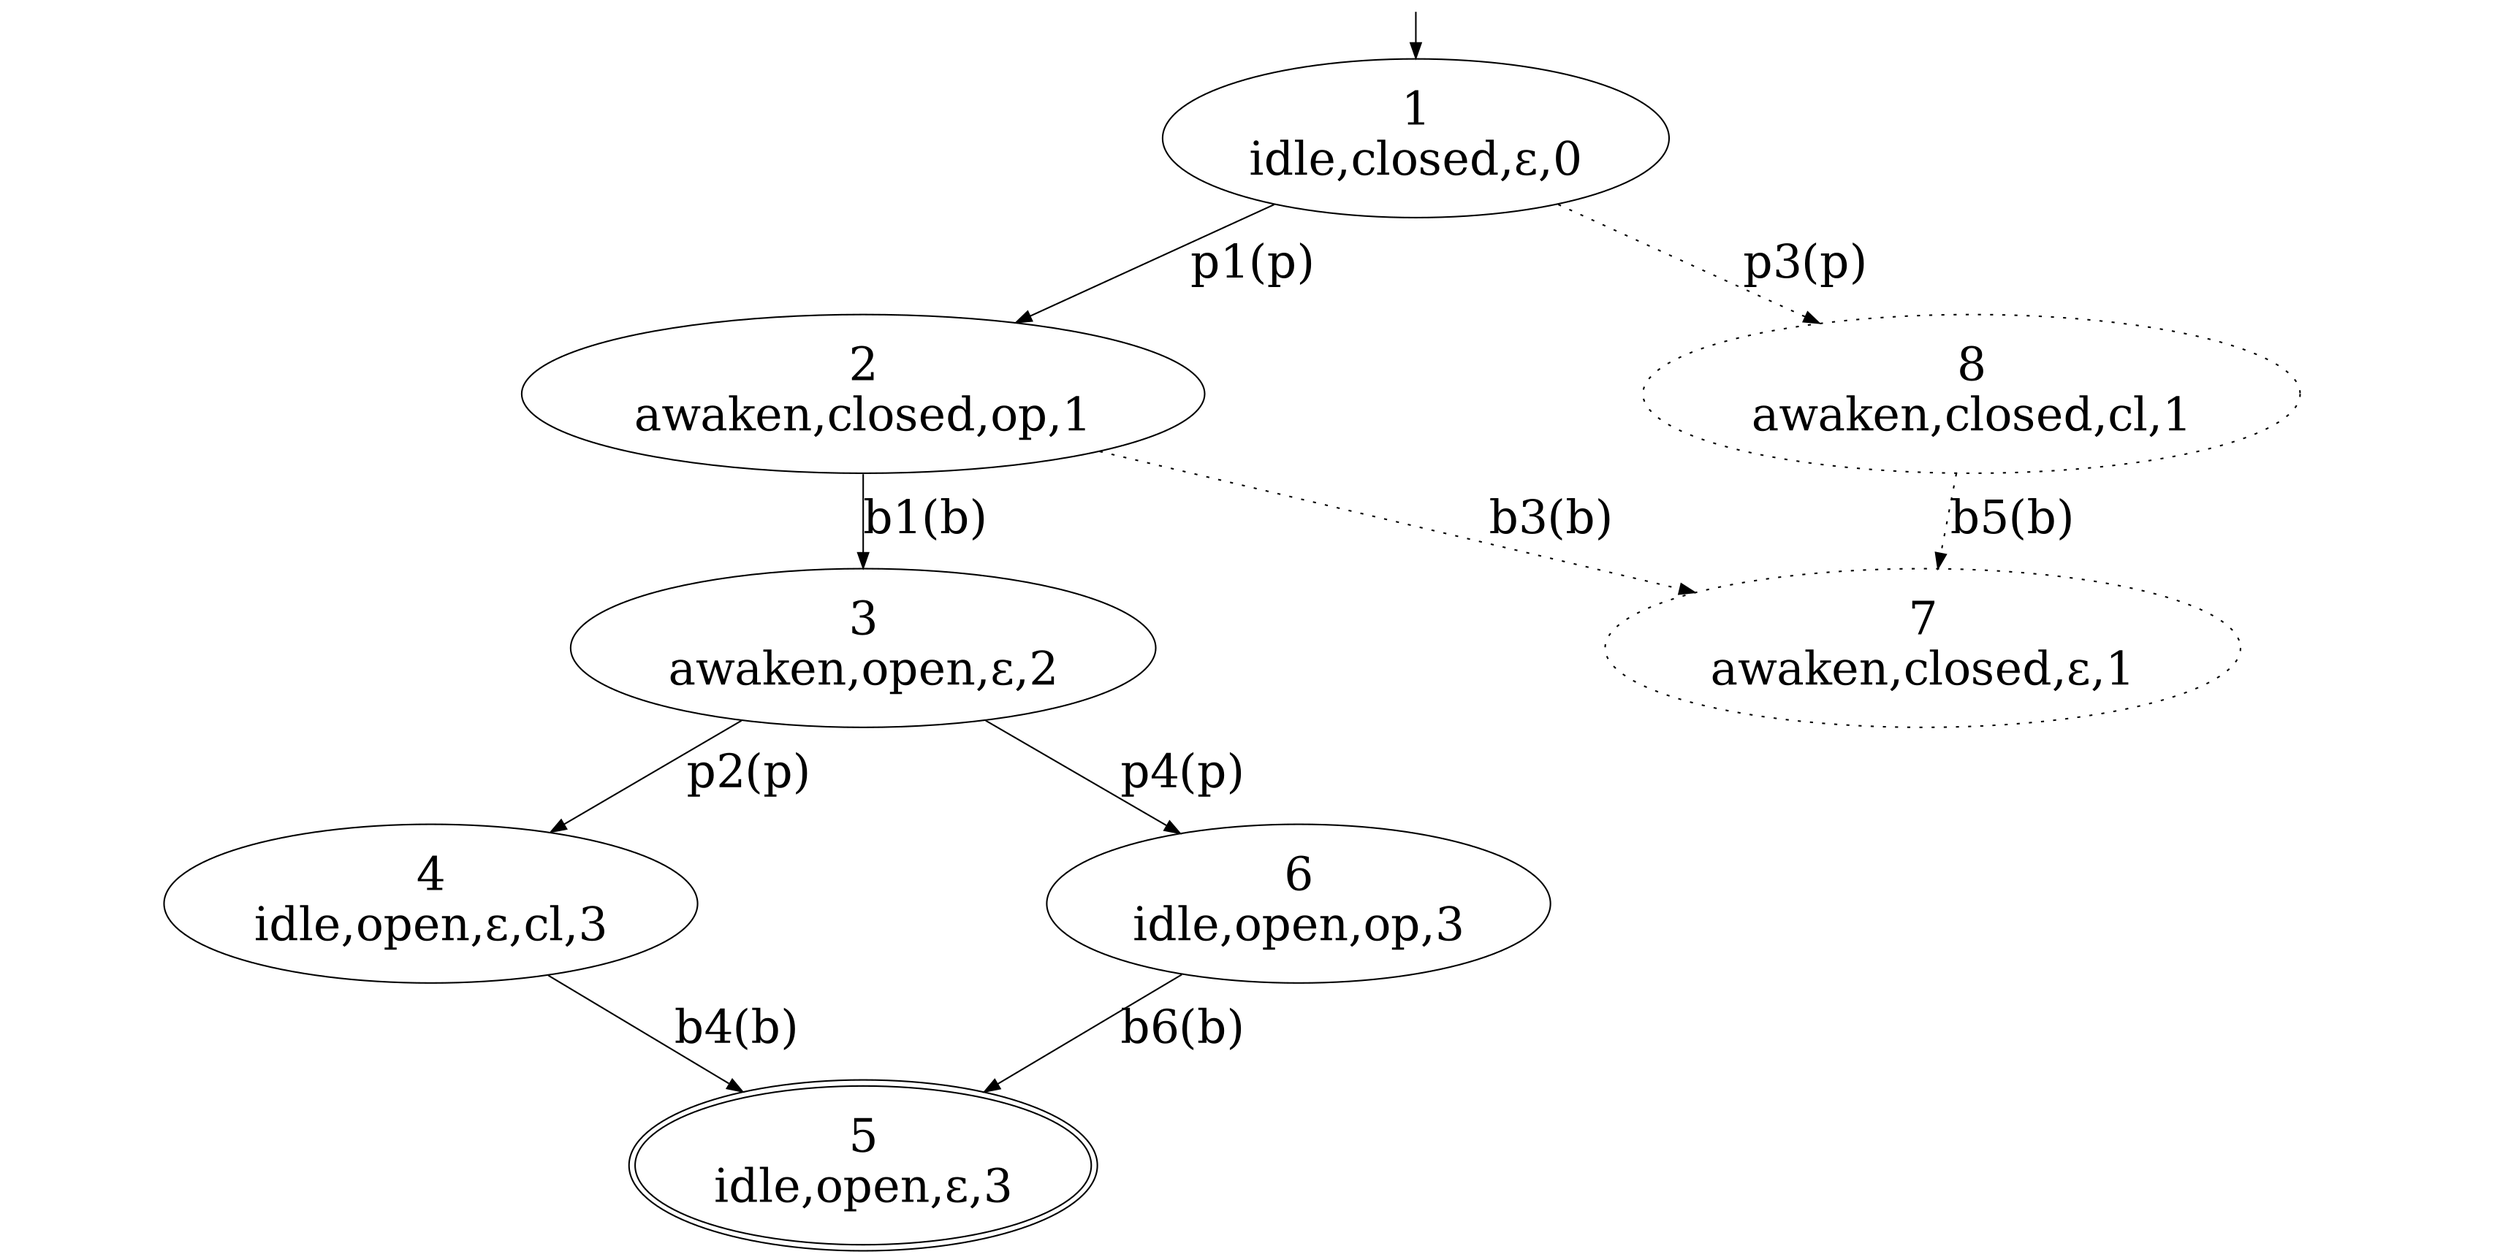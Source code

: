 digraph G {
ratio=0.5;
rankdir=TB;
ranksep=0.4;
1 [shape=ellipse,fontsize=30,label="1
idle,closed,&epsilon;,0"];
2 [shape=ellipse,fontsize=30,label="2
awaken,closed,op,1"];
1 -> 2 [label="p1(p)",fontsize=30];
3 [shape=ellipse,fontsize=30,label="3
awaken,open,&epsilon;,2"];
2 -> 3 [label="b1(b)",fontsize=30];
4 [shape=ellipse,fontsize=30,label="4
idle,open,&epsilon;,cl,3"];
3 -> 4 [label="p2(p)",fontsize=30];
5 [shape=ellipse,fontsize=30,peripheries=2,label="5
idle,open,&epsilon;,3"];
4 -> 5 [label="b4(b)",fontsize=30];
6 [shape=ellipse,fontsize=30,label="6
idle,open,op,3"];
3 -> 6 [label="p4(p)",fontsize=30];
6 -> 5 [label="b6(b)",fontsize=30];
7 [shape=ellipse,fontsize=30,style=dotted,label="7
awaken,closed,&epsilon;,1"];
2 -> 7 [label="b3(b)",fontsize=30,style=dotted];
8 [shape=ellipse,fontsize=30,style=dotted,label="8
awaken,closed,cl,1"];
1 -> 8 [label="p3(p)",fontsize=30,style=dotted];
8 -> 7 [label="b5(b)",fontsize=30,style=dotted];
node [shape = point, color=white, fontcolor=white]; start;
start -> 1;
}
